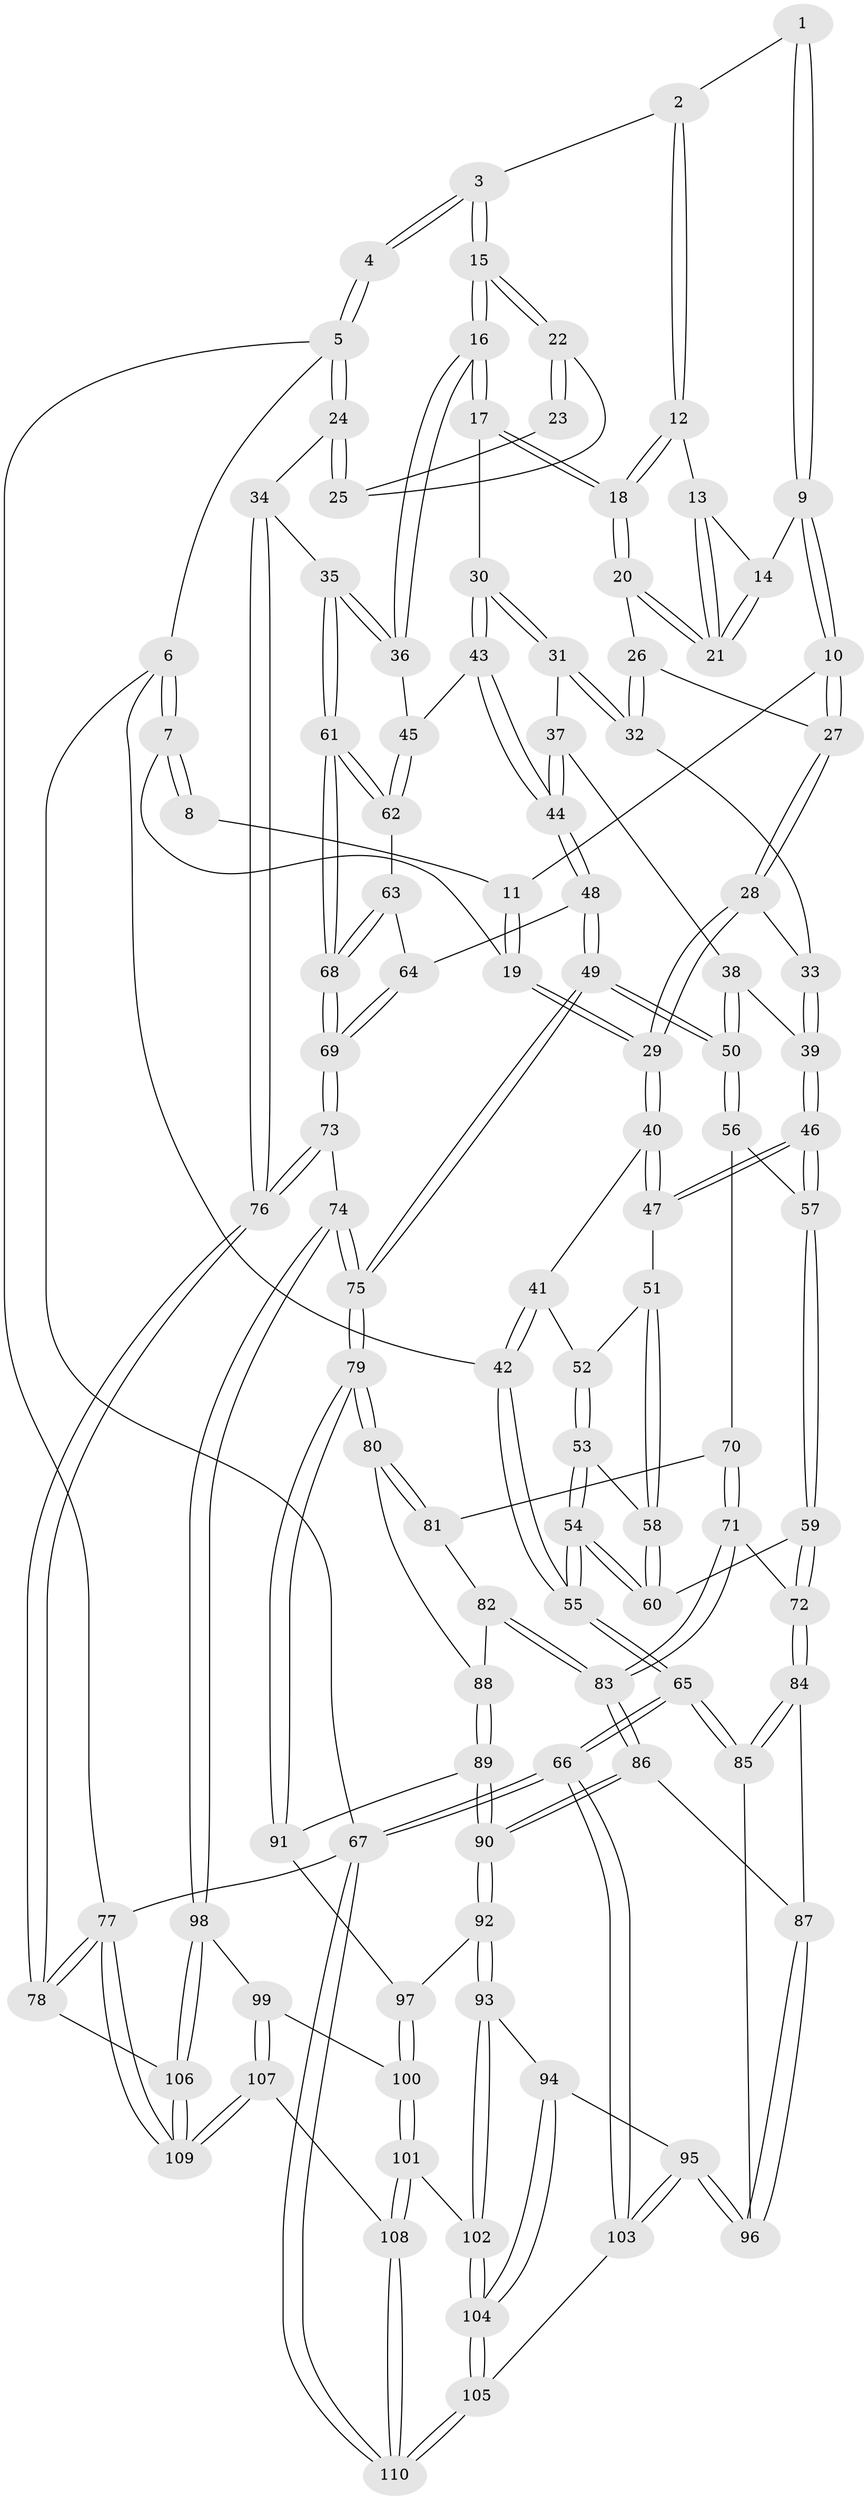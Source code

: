 // Generated by graph-tools (version 1.1) at 2025/11/02/27/25 16:11:55]
// undirected, 110 vertices, 272 edges
graph export_dot {
graph [start="1"]
  node [color=gray90,style=filled];
  1 [pos="+0.32517271559620126+0"];
  2 [pos="+0.502013530371876+0"];
  3 [pos="+0.7118492954574696+0"];
  4 [pos="+1+0"];
  5 [pos="+1+0"];
  6 [pos="+0+0"];
  7 [pos="+0+0"];
  8 [pos="+0.2974535961755976+0"];
  9 [pos="+0.3929986799262217+0.10010957036554344"];
  10 [pos="+0.3460122748622569+0.1251759719142928"];
  11 [pos="+0.2964929357080507+0"];
  12 [pos="+0.5128847454900389+0"];
  13 [pos="+0.46702339558762546+0.040842506436734545"];
  14 [pos="+0.3935329430422045+0.10011922579015604"];
  15 [pos="+0.7591604646134739+0.15053510533092251"];
  16 [pos="+0.7256003245304516+0.19057724943038692"];
  17 [pos="+0.6342271270456638+0.1797854715017202"];
  18 [pos="+0.593081621183023+0.151723965678172"];
  19 [pos="+0.2431950889453985+0.19433935634380553"];
  20 [pos="+0.4642731191865348+0.1767482698836502"];
  21 [pos="+0.4537440106869462+0.14384362372061832"];
  22 [pos="+0.7919581202247761+0.14676685233949416"];
  23 [pos="+0.9922105942722764+0"];
  24 [pos="+1+0.2665720468227815"];
  25 [pos="+0.8840202035086847+0.1460979714140005"];
  26 [pos="+0.45594662515416384+0.18622829994001985"];
  27 [pos="+0.3185993361029968+0.17845651237458024"];
  28 [pos="+0.2576558887141814+0.2156796690939474"];
  29 [pos="+0.25166563290454125+0.21858596065599772"];
  30 [pos="+0.5504138267532983+0.28539118411577324"];
  31 [pos="+0.460542692946896+0.2634787304515658"];
  32 [pos="+0.45546534877286576+0.25655019420340114"];
  33 [pos="+0.4506368648316506+0.25776910472210757"];
  34 [pos="+1+0.35634308033218076"];
  35 [pos="+1+0.3657946882755682"];
  36 [pos="+0.7486614416052835+0.29773461887619096"];
  37 [pos="+0.4551717209879963+0.3084114897475626"];
  38 [pos="+0.41653655262142303+0.3384281011282112"];
  39 [pos="+0.33184451425178857+0.3187263358259094"];
  40 [pos="+0.25006875353720437+0.2224147518437698"];
  41 [pos="+0.06766508136490834+0.2564401396053735"];
  42 [pos="+0+0.00452986147989892"];
  43 [pos="+0.5567078413606065+0.38320358298357854"];
  44 [pos="+0.5329810964662608+0.42196394962177486"];
  45 [pos="+0.7415321328994389+0.31705469065399566"];
  46 [pos="+0.2895559457097319+0.322725108130718"];
  47 [pos="+0.27922382015446595+0.30797261517546437"];
  48 [pos="+0.5166808235668171+0.4757871237633768"];
  49 [pos="+0.5001210571000476+0.49339040186094535"];
  50 [pos="+0.4780210010268783+0.4890520127511862"];
  51 [pos="+0.16500194743822505+0.37362537304665566"];
  52 [pos="+0.0687419033698095+0.26403456711288537"];
  53 [pos="+0.06365163579646893+0.39263667408527975"];
  54 [pos="+0+0.4916835844187222"];
  55 [pos="+0+0.5335942093528283"];
  56 [pos="+0.4200811350698449+0.4879697462991787"];
  57 [pos="+0.3048276411267136+0.4315163977256554"];
  58 [pos="+0.13370473517352824+0.43940490287978"];
  59 [pos="+0.18541407975547314+0.5247010999750267"];
  60 [pos="+0.17052987807907902+0.51075440560505"];
  61 [pos="+0.7882957576955123+0.5072341140248249"];
  62 [pos="+0.7465686069524055+0.4045347865855204"];
  63 [pos="+0.5763617595744129+0.46847878629495904"];
  64 [pos="+0.5391692747569954+0.4751879927263948"];
  65 [pos="+0+0.7148255375276955"];
  66 [pos="+0+1"];
  67 [pos="+0+1"];
  68 [pos="+0.7880692771459915+0.5082853953689537"];
  69 [pos="+0.7832599355095866+0.5676223447983926"];
  70 [pos="+0.35181342965517126+0.5814380495255714"];
  71 [pos="+0.2424338255903693+0.6281140146509804"];
  72 [pos="+0.18489453245197818+0.552131985774415"];
  73 [pos="+0.7885933434062424+0.6607211352437585"];
  74 [pos="+0.6151389478469909+0.7493572019683785"];
  75 [pos="+0.5613050188136028+0.7097311390708045"];
  76 [pos="+1+0.786375779616827"];
  77 [pos="+1+1"];
  78 [pos="+1+0.8743005741005186"];
  79 [pos="+0.5351229570043159+0.7125969224780017"];
  80 [pos="+0.4608481286377705+0.6962401636774094"];
  81 [pos="+0.37450729691103213+0.6237171281859454"];
  82 [pos="+0.31012530006549993+0.6838768279803802"];
  83 [pos="+0.2530446340034253+0.6818708734697799"];
  84 [pos="+0+0.6831864517094842"];
  85 [pos="+0+0.6946533237072373"];
  86 [pos="+0.2524271750960246+0.6838302300043718"];
  87 [pos="+0.18123819983993847+0.7438538283319206"];
  88 [pos="+0.3833957690270067+0.6980485595134414"];
  89 [pos="+0.31845928516949107+0.8032453019661356"];
  90 [pos="+0.31643650350222924+0.804092910358628"];
  91 [pos="+0.42655346669131006+0.777257908410298"];
  92 [pos="+0.31335949031667837+0.8151403106906049"];
  93 [pos="+0.3024898740032147+0.835451299481301"];
  94 [pos="+0.19027093968757083+0.8642624756486326"];
  95 [pos="+0.1744343747919039+0.8565096463084857"];
  96 [pos="+0.17305532223392447+0.848838969183179"];
  97 [pos="+0.3974847758971995+0.8534160910036573"];
  98 [pos="+0.6148631646853043+0.797088453662615"];
  99 [pos="+0.5067398906434387+0.8978758186096046"];
  100 [pos="+0.41647323690474036+0.9182847831857135"];
  101 [pos="+0.3863052844212999+0.9382969996594478"];
  102 [pos="+0.3421891102295787+0.9263042792945823"];
  103 [pos="+0.10414298956074651+0.8986553713377952"];
  104 [pos="+0.24653705229882433+0.9865072503471322"];
  105 [pos="+0.22284564492900322+1"];
  106 [pos="+0.6790002356154343+0.9135465679145836"];
  107 [pos="+0.4957228852805237+1"];
  108 [pos="+0.4251854357521303+1"];
  109 [pos="+0.7132369489393237+1"];
  110 [pos="+0.1997493493018108+1"];
  1 -- 2;
  1 -- 9;
  1 -- 9;
  2 -- 3;
  2 -- 12;
  2 -- 12;
  3 -- 4;
  3 -- 4;
  3 -- 15;
  3 -- 15;
  4 -- 5;
  4 -- 5;
  5 -- 6;
  5 -- 24;
  5 -- 24;
  5 -- 77;
  6 -- 7;
  6 -- 7;
  6 -- 42;
  6 -- 67;
  7 -- 8;
  7 -- 8;
  7 -- 19;
  8 -- 11;
  9 -- 10;
  9 -- 10;
  9 -- 14;
  10 -- 11;
  10 -- 27;
  10 -- 27;
  11 -- 19;
  11 -- 19;
  12 -- 13;
  12 -- 18;
  12 -- 18;
  13 -- 14;
  13 -- 21;
  13 -- 21;
  14 -- 21;
  14 -- 21;
  15 -- 16;
  15 -- 16;
  15 -- 22;
  15 -- 22;
  16 -- 17;
  16 -- 17;
  16 -- 36;
  16 -- 36;
  17 -- 18;
  17 -- 18;
  17 -- 30;
  18 -- 20;
  18 -- 20;
  19 -- 29;
  19 -- 29;
  20 -- 21;
  20 -- 21;
  20 -- 26;
  22 -- 23;
  22 -- 23;
  22 -- 25;
  23 -- 25;
  24 -- 25;
  24 -- 25;
  24 -- 34;
  26 -- 27;
  26 -- 32;
  26 -- 32;
  27 -- 28;
  27 -- 28;
  28 -- 29;
  28 -- 29;
  28 -- 33;
  29 -- 40;
  29 -- 40;
  30 -- 31;
  30 -- 31;
  30 -- 43;
  30 -- 43;
  31 -- 32;
  31 -- 32;
  31 -- 37;
  32 -- 33;
  33 -- 39;
  33 -- 39;
  34 -- 35;
  34 -- 76;
  34 -- 76;
  35 -- 36;
  35 -- 36;
  35 -- 61;
  35 -- 61;
  36 -- 45;
  37 -- 38;
  37 -- 44;
  37 -- 44;
  38 -- 39;
  38 -- 50;
  38 -- 50;
  39 -- 46;
  39 -- 46;
  40 -- 41;
  40 -- 47;
  40 -- 47;
  41 -- 42;
  41 -- 42;
  41 -- 52;
  42 -- 55;
  42 -- 55;
  43 -- 44;
  43 -- 44;
  43 -- 45;
  44 -- 48;
  44 -- 48;
  45 -- 62;
  45 -- 62;
  46 -- 47;
  46 -- 47;
  46 -- 57;
  46 -- 57;
  47 -- 51;
  48 -- 49;
  48 -- 49;
  48 -- 64;
  49 -- 50;
  49 -- 50;
  49 -- 75;
  49 -- 75;
  50 -- 56;
  50 -- 56;
  51 -- 52;
  51 -- 58;
  51 -- 58;
  52 -- 53;
  52 -- 53;
  53 -- 54;
  53 -- 54;
  53 -- 58;
  54 -- 55;
  54 -- 55;
  54 -- 60;
  54 -- 60;
  55 -- 65;
  55 -- 65;
  56 -- 57;
  56 -- 70;
  57 -- 59;
  57 -- 59;
  58 -- 60;
  58 -- 60;
  59 -- 60;
  59 -- 72;
  59 -- 72;
  61 -- 62;
  61 -- 62;
  61 -- 68;
  61 -- 68;
  62 -- 63;
  63 -- 64;
  63 -- 68;
  63 -- 68;
  64 -- 69;
  64 -- 69;
  65 -- 66;
  65 -- 66;
  65 -- 85;
  65 -- 85;
  66 -- 67;
  66 -- 67;
  66 -- 103;
  66 -- 103;
  67 -- 110;
  67 -- 110;
  67 -- 77;
  68 -- 69;
  68 -- 69;
  69 -- 73;
  69 -- 73;
  70 -- 71;
  70 -- 71;
  70 -- 81;
  71 -- 72;
  71 -- 83;
  71 -- 83;
  72 -- 84;
  72 -- 84;
  73 -- 74;
  73 -- 76;
  73 -- 76;
  74 -- 75;
  74 -- 75;
  74 -- 98;
  74 -- 98;
  75 -- 79;
  75 -- 79;
  76 -- 78;
  76 -- 78;
  77 -- 78;
  77 -- 78;
  77 -- 109;
  77 -- 109;
  78 -- 106;
  79 -- 80;
  79 -- 80;
  79 -- 91;
  79 -- 91;
  80 -- 81;
  80 -- 81;
  80 -- 88;
  81 -- 82;
  82 -- 83;
  82 -- 83;
  82 -- 88;
  83 -- 86;
  83 -- 86;
  84 -- 85;
  84 -- 85;
  84 -- 87;
  85 -- 96;
  86 -- 87;
  86 -- 90;
  86 -- 90;
  87 -- 96;
  87 -- 96;
  88 -- 89;
  88 -- 89;
  89 -- 90;
  89 -- 90;
  89 -- 91;
  90 -- 92;
  90 -- 92;
  91 -- 97;
  92 -- 93;
  92 -- 93;
  92 -- 97;
  93 -- 94;
  93 -- 102;
  93 -- 102;
  94 -- 95;
  94 -- 104;
  94 -- 104;
  95 -- 96;
  95 -- 96;
  95 -- 103;
  95 -- 103;
  97 -- 100;
  97 -- 100;
  98 -- 99;
  98 -- 106;
  98 -- 106;
  99 -- 100;
  99 -- 107;
  99 -- 107;
  100 -- 101;
  100 -- 101;
  101 -- 102;
  101 -- 108;
  101 -- 108;
  102 -- 104;
  102 -- 104;
  103 -- 105;
  104 -- 105;
  104 -- 105;
  105 -- 110;
  105 -- 110;
  106 -- 109;
  106 -- 109;
  107 -- 108;
  107 -- 109;
  107 -- 109;
  108 -- 110;
  108 -- 110;
}
